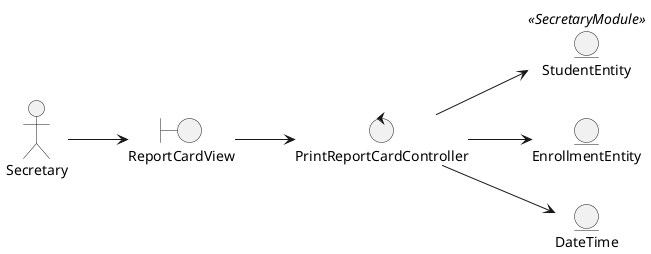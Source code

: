 @startuml
left to right direction

'--- Classes definition ---
actor Secretary

boundary ReportCardView

control PrintReportCardController

entity StudentEntity<<SecretaryModule>>
entity EnrollmentEntity
entity DateTime

'--- Actor relations ---
Secretary --> ReportCardView


'--- Views relations ---
ReportCardView --> PrintReportCardController

'--- Controllers relations ---
PrintReportCardController --> StudentEntity
PrintReportCardController --> EnrollmentEntity
PrintReportCardController --> DateTime

'--- Entity relations ---
@enduml
